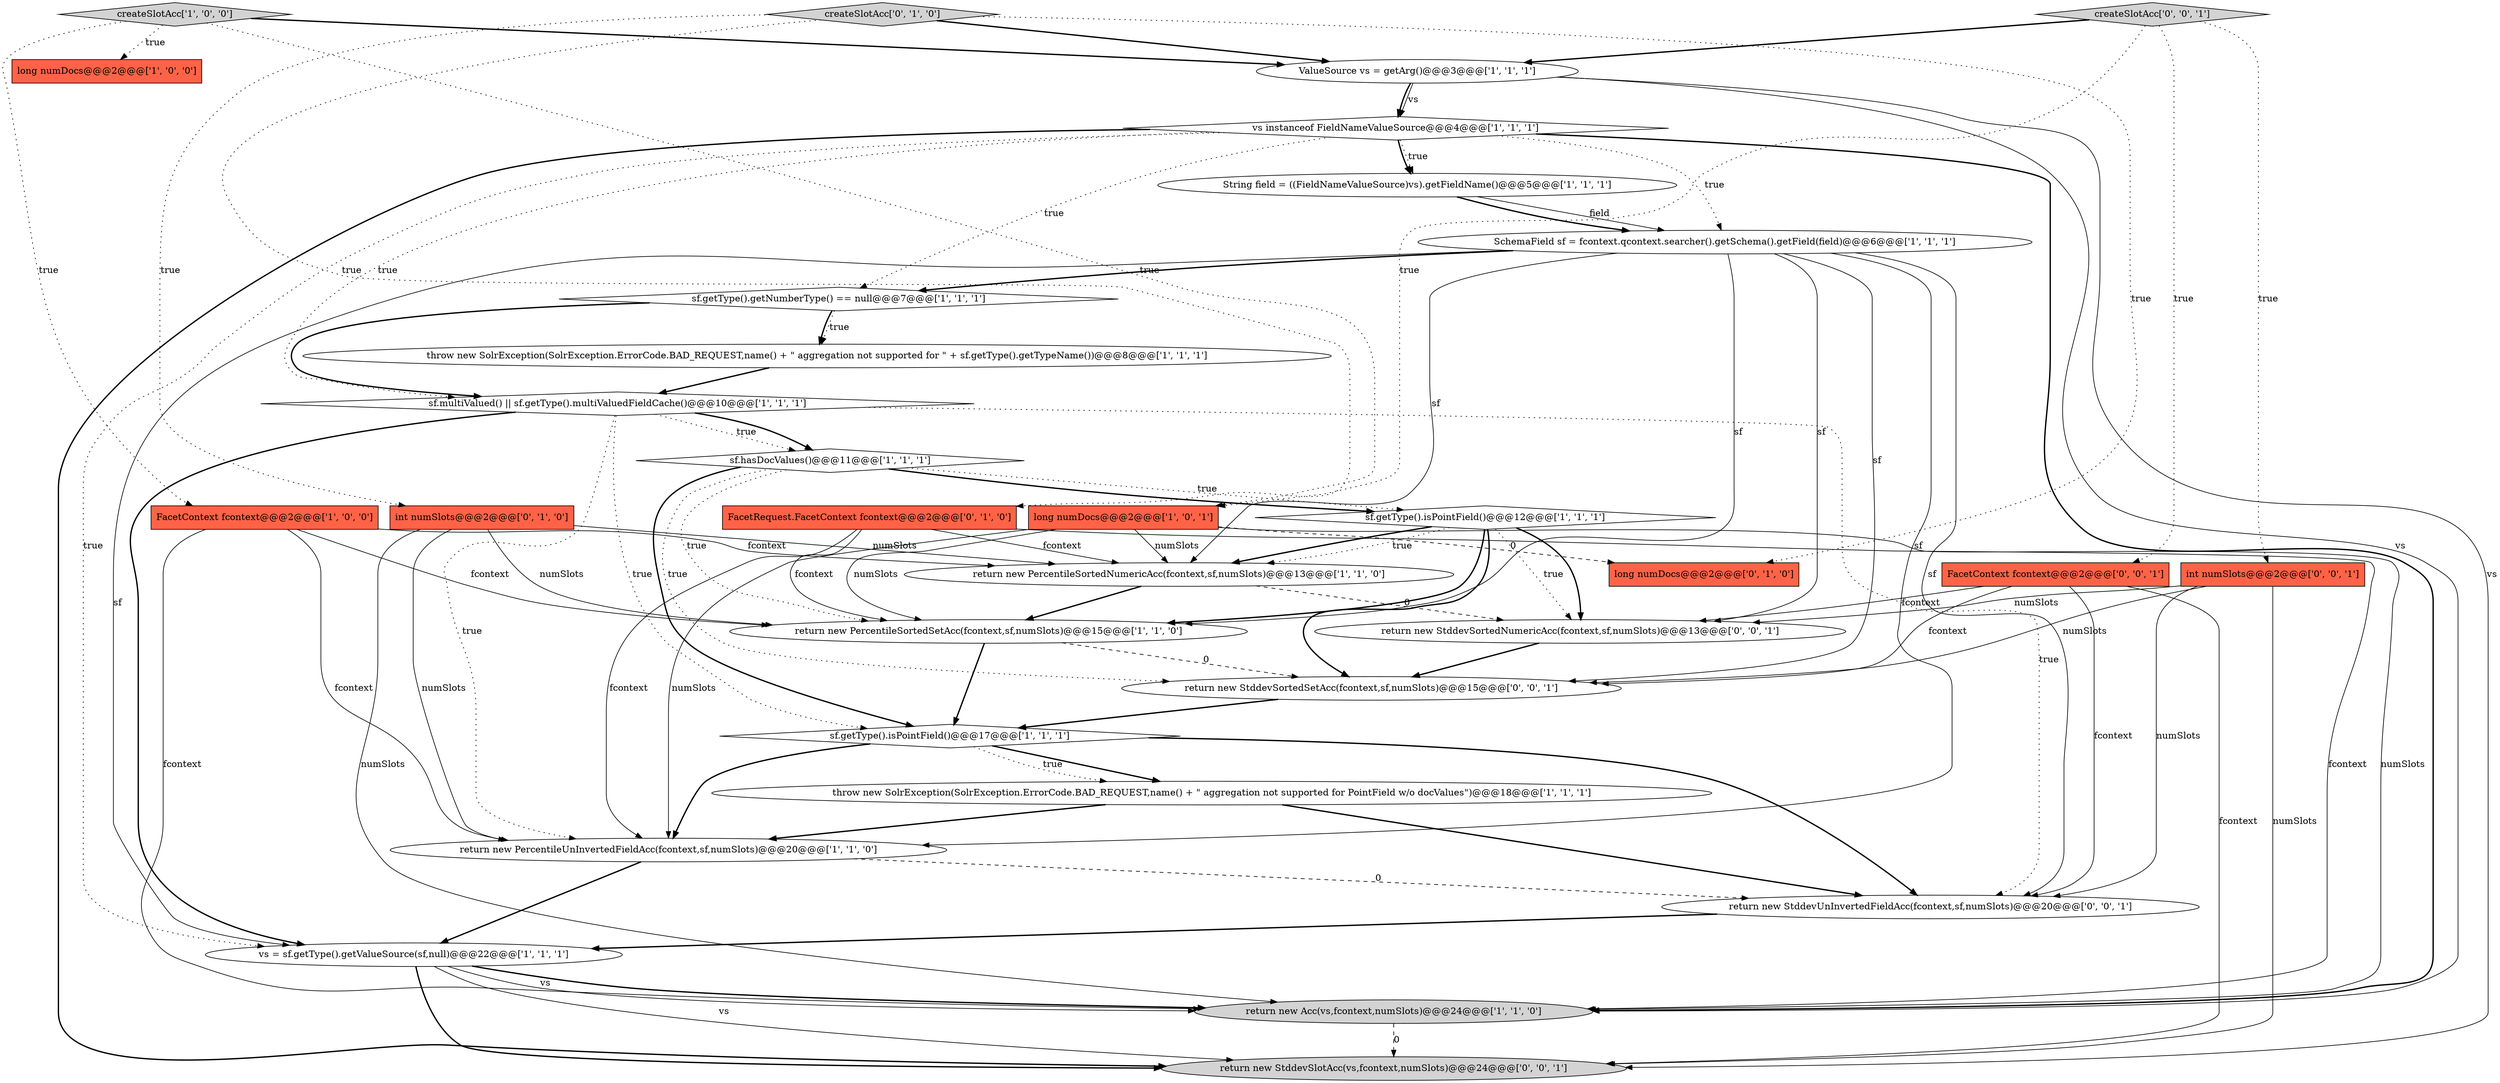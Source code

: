 digraph {
25 [style = filled, label = "createSlotAcc['0', '0', '1']", fillcolor = lightgray, shape = diamond image = "AAA0AAABBB3BBB"];
6 [style = filled, label = "createSlotAcc['1', '0', '0']", fillcolor = lightgray, shape = diamond image = "AAA0AAABBB1BBB"];
29 [style = filled, label = "int numSlots@@@2@@@['0', '0', '1']", fillcolor = tomato, shape = box image = "AAA0AAABBB3BBB"];
4 [style = filled, label = "long numDocs@@@2@@@['1', '0', '0']", fillcolor = tomato, shape = box image = "AAA0AAABBB1BBB"];
2 [style = filled, label = "vs instanceof FieldNameValueSource@@@4@@@['1', '1', '1']", fillcolor = white, shape = diamond image = "AAA0AAABBB1BBB"];
30 [style = filled, label = "return new StddevSlotAcc(vs,fcontext,numSlots)@@@24@@@['0', '0', '1']", fillcolor = lightgray, shape = ellipse image = "AAA0AAABBB3BBB"];
28 [style = filled, label = "return new StddevSortedSetAcc(fcontext,sf,numSlots)@@@15@@@['0', '0', '1']", fillcolor = white, shape = ellipse image = "AAA0AAABBB3BBB"];
27 [style = filled, label = "return new StddevUnInvertedFieldAcc(fcontext,sf,numSlots)@@@20@@@['0', '0', '1']", fillcolor = white, shape = ellipse image = "AAA0AAABBB3BBB"];
26 [style = filled, label = "return new StddevSortedNumericAcc(fcontext,sf,numSlots)@@@13@@@['0', '0', '1']", fillcolor = white, shape = ellipse image = "AAA0AAABBB3BBB"];
15 [style = filled, label = "SchemaField sf = fcontext.qcontext.searcher().getSchema().getField(field)@@@6@@@['1', '1', '1']", fillcolor = white, shape = ellipse image = "AAA0AAABBB1BBB"];
21 [style = filled, label = "int numSlots@@@2@@@['0', '1', '0']", fillcolor = tomato, shape = box image = "AAA0AAABBB2BBB"];
19 [style = filled, label = "String field = ((FieldNameValueSource)vs).getFieldName()@@@5@@@['1', '1', '1']", fillcolor = white, shape = ellipse image = "AAA0AAABBB1BBB"];
11 [style = filled, label = "return new Acc(vs,fcontext,numSlots)@@@24@@@['1', '1', '0']", fillcolor = lightgray, shape = ellipse image = "AAA0AAABBB1BBB"];
5 [style = filled, label = "sf.getType().isPointField()@@@17@@@['1', '1', '1']", fillcolor = white, shape = diamond image = "AAA0AAABBB1BBB"];
14 [style = filled, label = "sf.getType().isPointField()@@@12@@@['1', '1', '1']", fillcolor = white, shape = diamond image = "AAA0AAABBB1BBB"];
18 [style = filled, label = "return new PercentileUnInvertedFieldAcc(fcontext,sf,numSlots)@@@20@@@['1', '1', '0']", fillcolor = white, shape = ellipse image = "AAA0AAABBB1BBB"];
3 [style = filled, label = "sf.getType().getNumberType() == null@@@7@@@['1', '1', '1']", fillcolor = white, shape = diamond image = "AAA0AAABBB1BBB"];
8 [style = filled, label = "sf.hasDocValues()@@@11@@@['1', '1', '1']", fillcolor = white, shape = diamond image = "AAA0AAABBB1BBB"];
13 [style = filled, label = "ValueSource vs = getArg()@@@3@@@['1', '1', '1']", fillcolor = white, shape = ellipse image = "AAA0AAABBB1BBB"];
12 [style = filled, label = "long numDocs@@@2@@@['1', '0', '1']", fillcolor = tomato, shape = box image = "AAA0AAABBB1BBB"];
20 [style = filled, label = "FacetRequest.FacetContext fcontext@@@2@@@['0', '1', '0']", fillcolor = tomato, shape = box image = "AAA0AAABBB2BBB"];
16 [style = filled, label = "throw new SolrException(SolrException.ErrorCode.BAD_REQUEST,name() + \" aggregation not supported for \" + sf.getType().getTypeName())@@@8@@@['1', '1', '1']", fillcolor = white, shape = ellipse image = "AAA0AAABBB1BBB"];
1 [style = filled, label = "vs = sf.getType().getValueSource(sf,null)@@@22@@@['1', '1', '1']", fillcolor = white, shape = ellipse image = "AAA0AAABBB1BBB"];
17 [style = filled, label = "return new PercentileSortedSetAcc(fcontext,sf,numSlots)@@@15@@@['1', '1', '0']", fillcolor = white, shape = ellipse image = "AAA0AAABBB1BBB"];
22 [style = filled, label = "createSlotAcc['0', '1', '0']", fillcolor = lightgray, shape = diamond image = "AAA0AAABBB2BBB"];
9 [style = filled, label = "throw new SolrException(SolrException.ErrorCode.BAD_REQUEST,name() + \" aggregation not supported for PointField w/o docValues\")@@@18@@@['1', '1', '1']", fillcolor = white, shape = ellipse image = "AAA0AAABBB1BBB"];
23 [style = filled, label = "long numDocs@@@2@@@['0', '1', '0']", fillcolor = tomato, shape = box image = "AAA1AAABBB2BBB"];
24 [style = filled, label = "FacetContext fcontext@@@2@@@['0', '0', '1']", fillcolor = tomato, shape = box image = "AAA0AAABBB3BBB"];
10 [style = filled, label = "sf.multiValued() || sf.getType().multiValuedFieldCache()@@@10@@@['1', '1', '1']", fillcolor = white, shape = diamond image = "AAA0AAABBB1BBB"];
7 [style = filled, label = "FacetContext fcontext@@@2@@@['1', '0', '0']", fillcolor = tomato, shape = box image = "AAA0AAABBB1BBB"];
0 [style = filled, label = "return new PercentileSortedNumericAcc(fcontext,sf,numSlots)@@@13@@@['1', '1', '0']", fillcolor = white, shape = ellipse image = "AAA0AAABBB1BBB"];
19->15 [style = solid, label="field"];
10->8 [style = dotted, label="true"];
8->28 [style = dotted, label="true"];
5->9 [style = bold, label=""];
14->0 [style = dotted, label="true"];
15->0 [style = solid, label="sf"];
14->26 [style = dotted, label="true"];
12->17 [style = solid, label="numSlots"];
2->15 [style = dotted, label="true"];
20->18 [style = solid, label="fcontext"];
14->17 [style = bold, label=""];
14->28 [style = bold, label=""];
3->16 [style = bold, label=""];
25->29 [style = dotted, label="true"];
1->30 [style = bold, label=""];
7->0 [style = solid, label="fcontext"];
20->11 [style = solid, label="fcontext"];
17->28 [style = dashed, label="0"];
10->8 [style = bold, label=""];
12->0 [style = solid, label="numSlots"];
7->11 [style = solid, label="fcontext"];
5->9 [style = dotted, label="true"];
24->28 [style = solid, label="fcontext"];
26->28 [style = bold, label=""];
29->26 [style = solid, label="numSlots"];
19->15 [style = bold, label=""];
29->27 [style = solid, label="numSlots"];
22->13 [style = bold, label=""];
2->10 [style = dotted, label="true"];
2->3 [style = dotted, label="true"];
10->18 [style = dotted, label="true"];
17->5 [style = bold, label=""];
28->5 [style = bold, label=""];
22->23 [style = dotted, label="true"];
0->17 [style = bold, label=""];
8->17 [style = dotted, label="true"];
21->17 [style = solid, label="numSlots"];
25->12 [style = dotted, label="true"];
15->28 [style = solid, label="sf"];
1->11 [style = bold, label=""];
3->10 [style = bold, label=""];
22->20 [style = dotted, label="true"];
20->17 [style = solid, label="fcontext"];
18->1 [style = bold, label=""];
8->14 [style = dotted, label="true"];
6->7 [style = dotted, label="true"];
6->12 [style = dotted, label="true"];
24->26 [style = solid, label="fcontext"];
10->1 [style = bold, label=""];
2->19 [style = dotted, label="true"];
15->27 [style = solid, label="sf"];
22->21 [style = dotted, label="true"];
21->0 [style = solid, label="numSlots"];
29->28 [style = solid, label="numSlots"];
15->18 [style = solid, label="sf"];
12->23 [style = dashed, label="0"];
24->30 [style = solid, label="fcontext"];
21->11 [style = solid, label="numSlots"];
18->27 [style = dashed, label="0"];
8->14 [style = bold, label=""];
25->24 [style = dotted, label="true"];
0->26 [style = dashed, label="0"];
5->18 [style = bold, label=""];
15->3 [style = bold, label=""];
15->1 [style = solid, label="sf"];
9->27 [style = bold, label=""];
9->18 [style = bold, label=""];
20->0 [style = solid, label="fcontext"];
6->13 [style = bold, label=""];
12->18 [style = solid, label="numSlots"];
29->30 [style = solid, label="numSlots"];
13->30 [style = solid, label="vs"];
2->11 [style = bold, label=""];
13->2 [style = bold, label=""];
27->1 [style = bold, label=""];
2->19 [style = bold, label=""];
7->17 [style = solid, label="fcontext"];
1->30 [style = solid, label="vs"];
16->10 [style = bold, label=""];
25->13 [style = bold, label=""];
15->17 [style = solid, label="sf"];
13->2 [style = solid, label="vs"];
15->26 [style = solid, label="sf"];
10->5 [style = dotted, label="true"];
14->26 [style = bold, label=""];
12->11 [style = solid, label="numSlots"];
8->5 [style = bold, label=""];
14->0 [style = bold, label=""];
6->4 [style = dotted, label="true"];
2->1 [style = dotted, label="true"];
13->11 [style = solid, label="vs"];
1->11 [style = solid, label="vs"];
7->18 [style = solid, label="fcontext"];
10->27 [style = dotted, label="true"];
5->27 [style = bold, label=""];
11->30 [style = dashed, label="0"];
2->30 [style = bold, label=""];
21->18 [style = solid, label="numSlots"];
3->16 [style = dotted, label="true"];
24->27 [style = solid, label="fcontext"];
}
